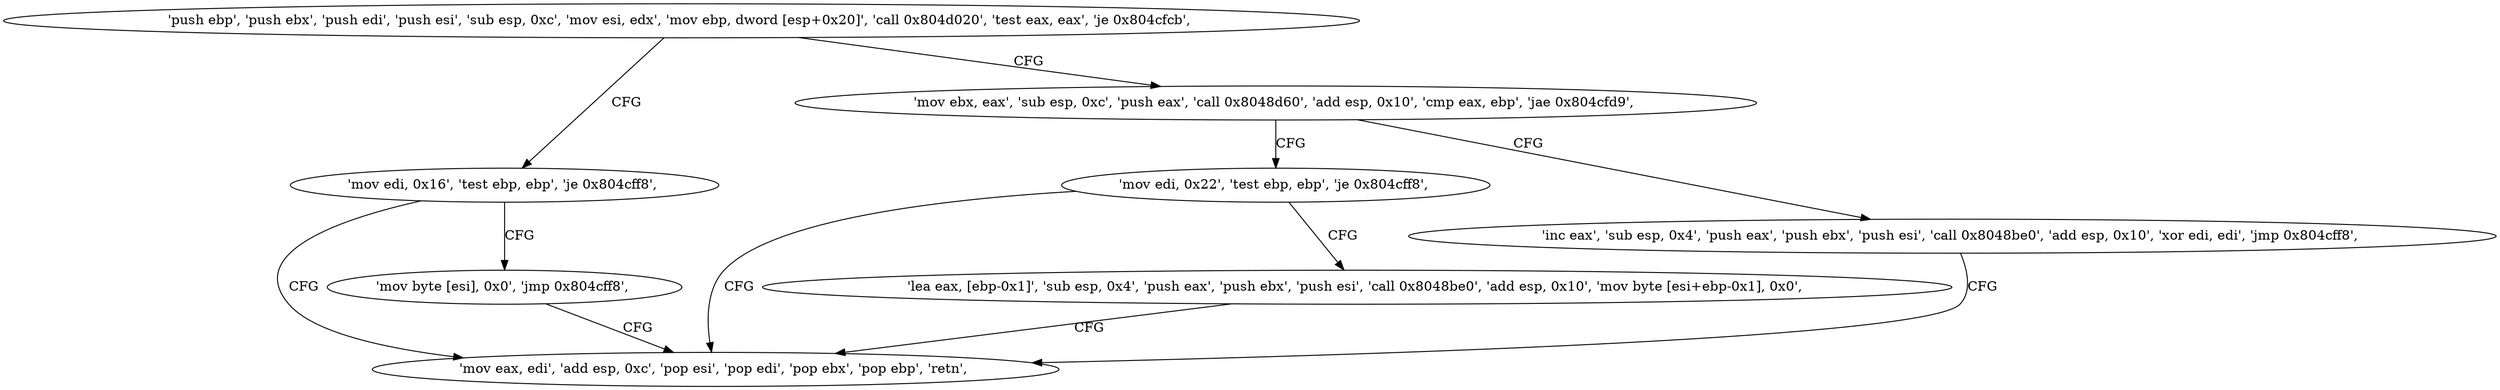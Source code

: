 digraph "func" {
"134533008" [label = "'push ebp', 'push ebx', 'push edi', 'push esi', 'sub esp, 0xc', 'mov esi, edx', 'mov ebp, dword [esp+0x20]', 'call 0x804d020', 'test eax, eax', 'je 0x804cfcb', " ]
"134533067" [label = "'mov edi, 0x16', 'test ebp, ebp', 'je 0x804cff8', " ]
"134533030" [label = "'mov ebx, eax', 'sub esp, 0xc', 'push eax', 'call 0x8048d60', 'add esp, 0x10', 'cmp eax, ebp', 'jae 0x804cfd9', " ]
"134533112" [label = "'mov eax, edi', 'add esp, 0xc', 'pop esi', 'pop edi', 'pop ebx', 'pop ebp', 'retn', " ]
"134533076" [label = "'mov byte [esi], 0x0', 'jmp 0x804cff8', " ]
"134533081" [label = "'mov edi, 0x22', 'test ebp, ebp', 'je 0x804cff8', " ]
"134533048" [label = "'inc eax', 'sub esp, 0x4', 'push eax', 'push ebx', 'push esi', 'call 0x8048be0', 'add esp, 0x10', 'xor edi, edi', 'jmp 0x804cff8', " ]
"134533090" [label = "'lea eax, [ebp-0x1]', 'sub esp, 0x4', 'push eax', 'push ebx', 'push esi', 'call 0x8048be0', 'add esp, 0x10', 'mov byte [esi+ebp-0x1], 0x0', " ]
"134533008" -> "134533067" [ label = "CFG" ]
"134533008" -> "134533030" [ label = "CFG" ]
"134533067" -> "134533112" [ label = "CFG" ]
"134533067" -> "134533076" [ label = "CFG" ]
"134533030" -> "134533081" [ label = "CFG" ]
"134533030" -> "134533048" [ label = "CFG" ]
"134533076" -> "134533112" [ label = "CFG" ]
"134533081" -> "134533112" [ label = "CFG" ]
"134533081" -> "134533090" [ label = "CFG" ]
"134533048" -> "134533112" [ label = "CFG" ]
"134533090" -> "134533112" [ label = "CFG" ]
}
